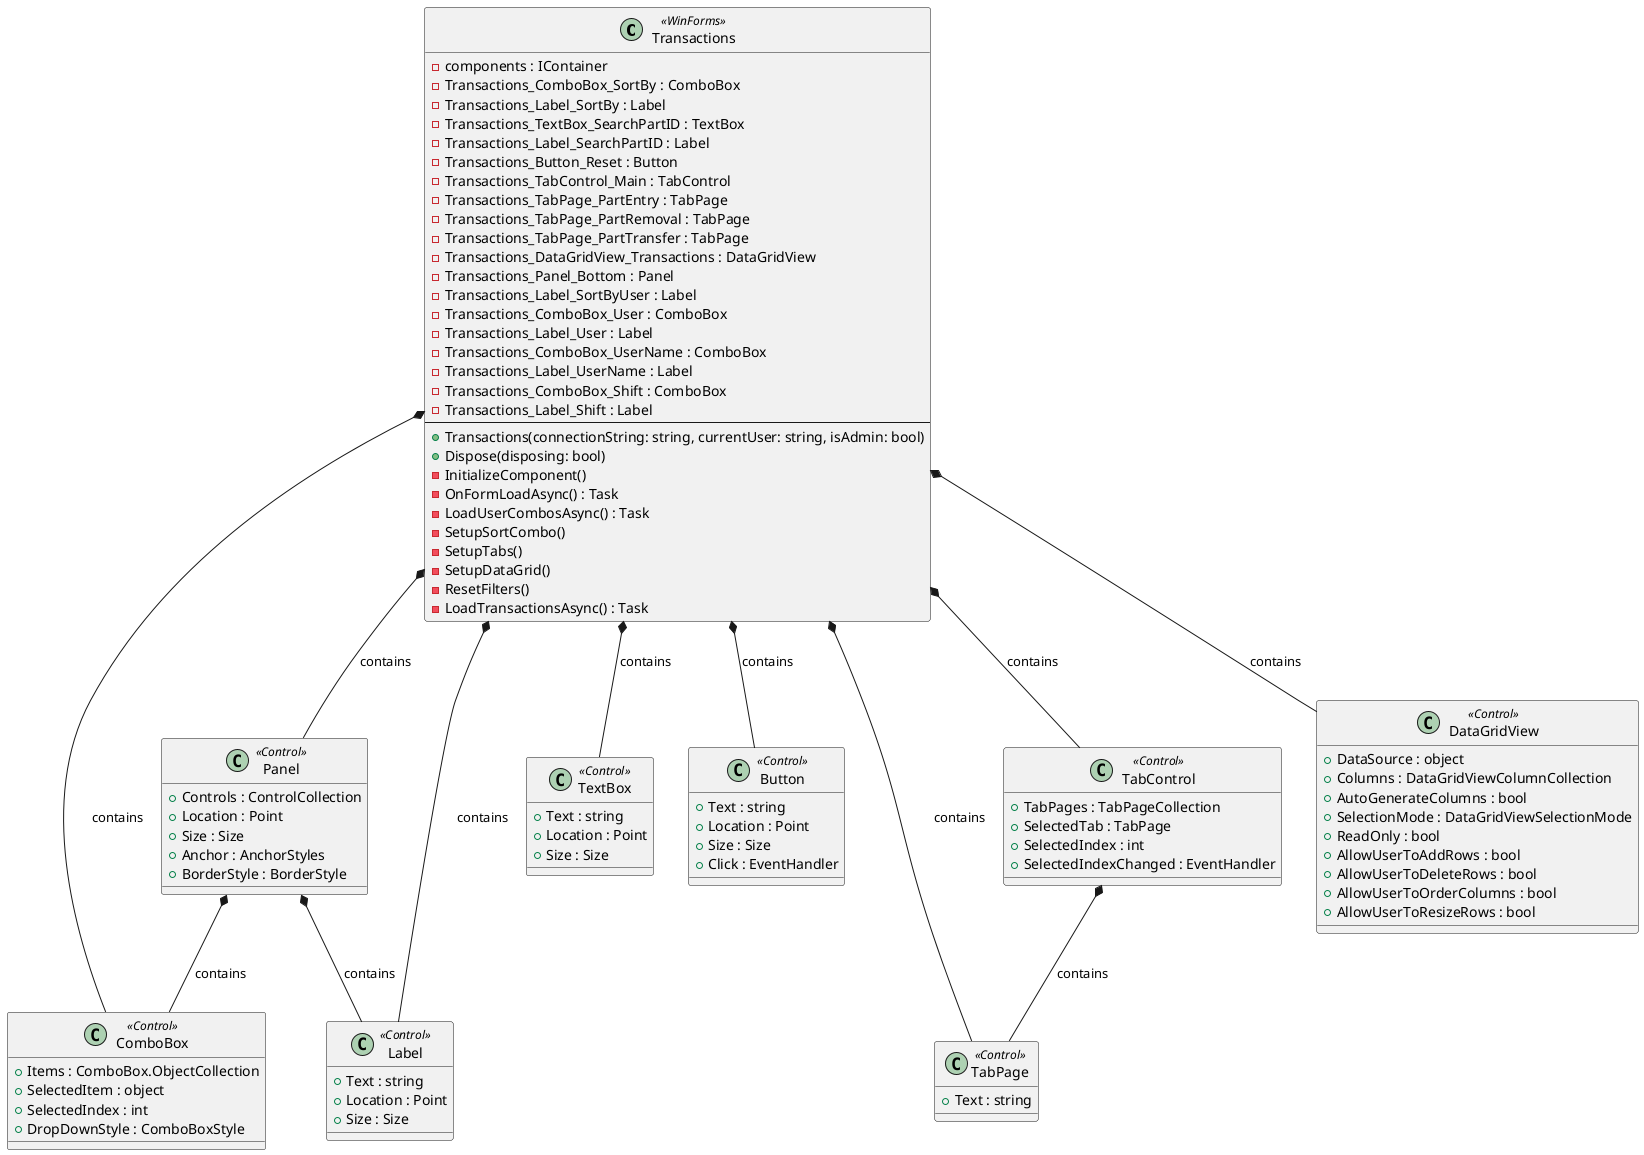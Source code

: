 @startuml
!define WINFORMS_STEREOTYPE <<WinForms>>
!define CONTROL_STEREOTYPE <<Control>>

class "Transactions" WINFORMS_STEREOTYPE {
    - components : IContainer
    - Transactions_ComboBox_SortBy : ComboBox
    - Transactions_Label_SortBy : Label
    - Transactions_TextBox_SearchPartID : TextBox
    - Transactions_Label_SearchPartID : Label
    - Transactions_Button_Reset : Button
    - Transactions_TabControl_Main : TabControl
    - Transactions_TabPage_PartEntry : TabPage
    - Transactions_TabPage_PartRemoval : TabPage
    - Transactions_TabPage_PartTransfer : TabPage
    - Transactions_DataGridView_Transactions : DataGridView
    - Transactions_Panel_Bottom : Panel
    - Transactions_Label_SortByUser : Label
    - Transactions_ComboBox_User : ComboBox
    - Transactions_Label_User : Label
    - Transactions_ComboBox_UserName : ComboBox
    - Transactions_Label_UserName : Label
    - Transactions_ComboBox_Shift : ComboBox
    - Transactions_Label_Shift : Label
    --
    + Transactions(connectionString: string, currentUser: string, isAdmin: bool)
    + Dispose(disposing: bool)
    - InitializeComponent()
    - OnFormLoadAsync() : Task
    - LoadUserCombosAsync() : Task
    - SetupSortCombo()
    - SetupTabs()
    - SetupDataGrid()
    - ResetFilters()
    - LoadTransactionsAsync() : Task
}

class "ComboBox" CONTROL_STEREOTYPE {
    + Items : ComboBox.ObjectCollection
    + SelectedItem : object
    + SelectedIndex : int
    + DropDownStyle : ComboBoxStyle
}

class "Label" CONTROL_STEREOTYPE {
    + Text : string
    + Location : Point
    + Size : Size
}

class "TextBox" CONTROL_STEREOTYPE {
    + Text : string
    + Location : Point
    + Size : Size
}

class "Button" CONTROL_STEREOTYPE {
    + Text : string
    + Location : Point
    + Size : Size
    + Click : EventHandler
}

class "TabControl" CONTROL_STEREOTYPE {
    + TabPages : TabPageCollection
    + SelectedTab : TabPage
    + SelectedIndex : int
    + SelectedIndexChanged : EventHandler
}

class "TabPage" CONTROL_STEREOTYPE {
    + Text : string
}

class "DataGridView" CONTROL_STEREOTYPE {
    + DataSource : object
    + Columns : DataGridViewColumnCollection
    + AutoGenerateColumns : bool
    + SelectionMode : DataGridViewSelectionMode
    + ReadOnly : bool
    + AllowUserToAddRows : bool
    + AllowUserToDeleteRows : bool
    + AllowUserToOrderColumns : bool
    + AllowUserToResizeRows : bool
}

class "Panel" CONTROL_STEREOTYPE {
    + Controls : ControlCollection
    + Location : Point
    + Size : Size
    + Anchor : AnchorStyles
    + BorderStyle : BorderStyle
}

' Relationships
"Transactions" *-- "ComboBox" : contains
"Transactions" *-- "Label" : contains
"Transactions" *-- "TextBox" : contains
"Transactions" *-- "Button" : contains
"Transactions" *-- "TabControl" : contains
"Transactions" *-- "TabPage" : contains
"Transactions" *-- "DataGridView" : contains
"Transactions" *-- "Panel" : contains

"TabControl" *-- "TabPage" : contains
"Panel" *-- "ComboBox" : contains
"Panel" *-- "Label" : contains

@enduml